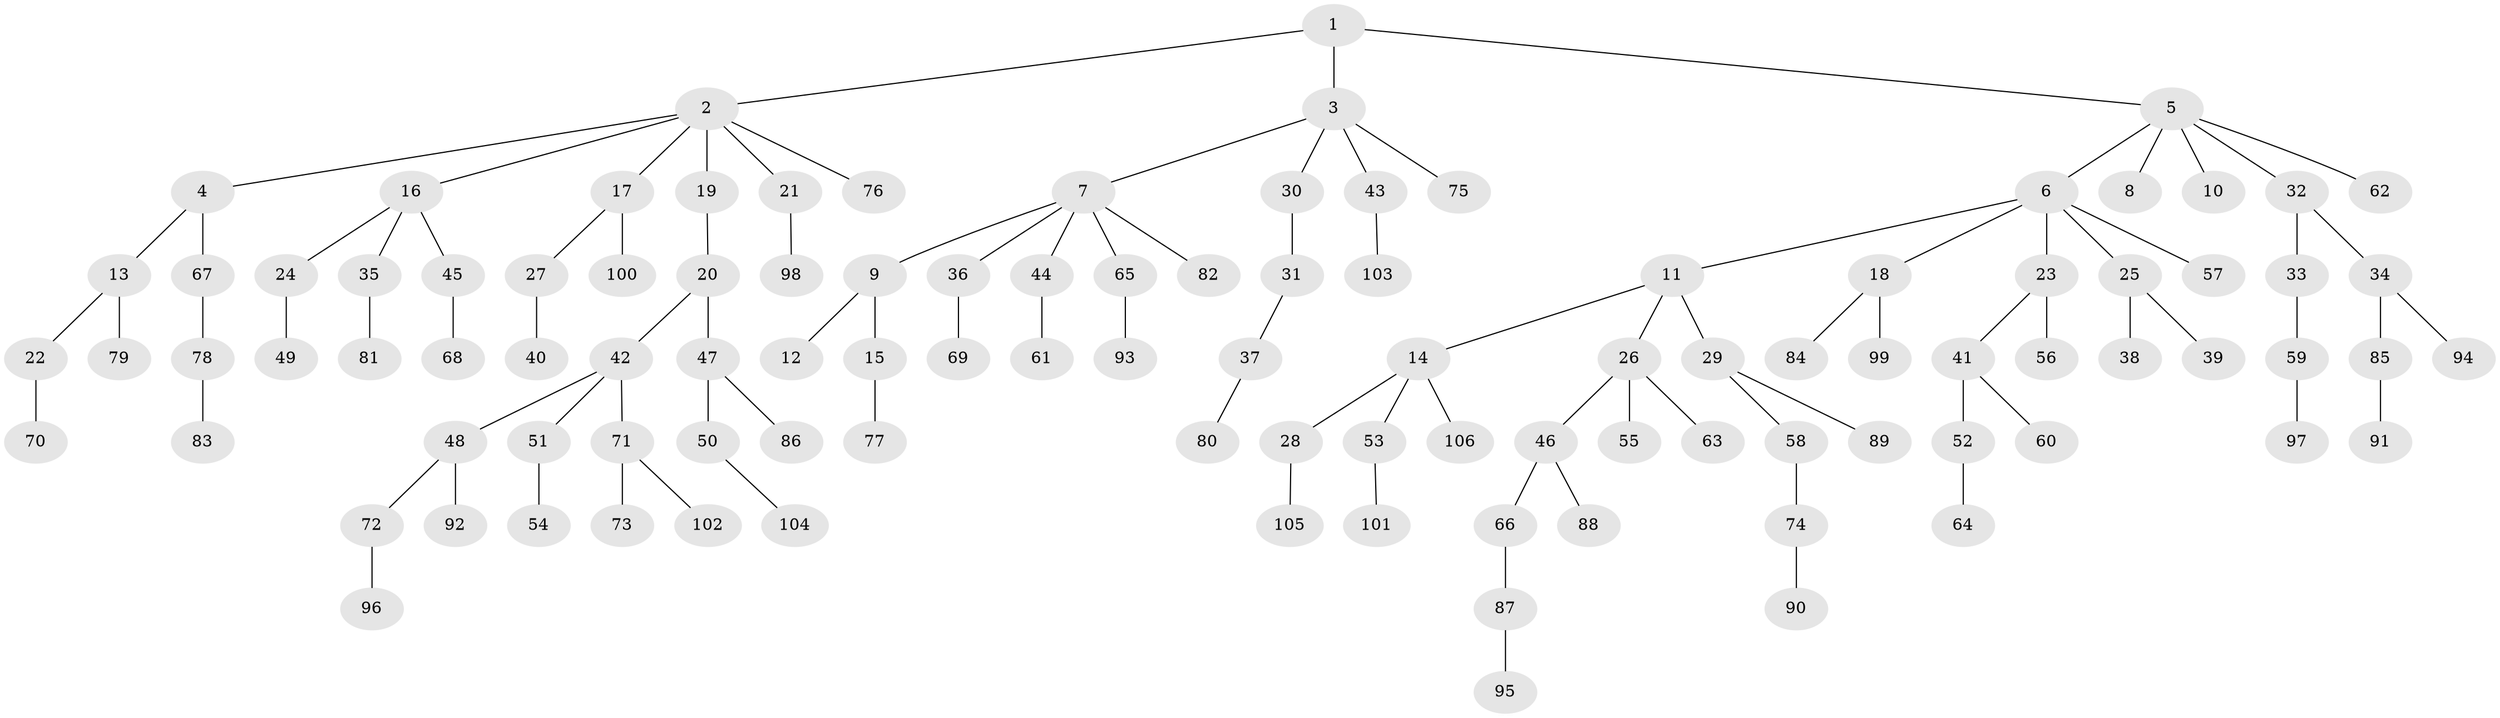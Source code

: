 // coarse degree distribution, {1: 0.9032258064516129, 2: 0.06451612903225806, 28: 0.03225806451612903}
// Generated by graph-tools (version 1.1) at 2025/55/03/04/25 21:55:44]
// undirected, 106 vertices, 105 edges
graph export_dot {
graph [start="1"]
  node [color=gray90,style=filled];
  1;
  2;
  3;
  4;
  5;
  6;
  7;
  8;
  9;
  10;
  11;
  12;
  13;
  14;
  15;
  16;
  17;
  18;
  19;
  20;
  21;
  22;
  23;
  24;
  25;
  26;
  27;
  28;
  29;
  30;
  31;
  32;
  33;
  34;
  35;
  36;
  37;
  38;
  39;
  40;
  41;
  42;
  43;
  44;
  45;
  46;
  47;
  48;
  49;
  50;
  51;
  52;
  53;
  54;
  55;
  56;
  57;
  58;
  59;
  60;
  61;
  62;
  63;
  64;
  65;
  66;
  67;
  68;
  69;
  70;
  71;
  72;
  73;
  74;
  75;
  76;
  77;
  78;
  79;
  80;
  81;
  82;
  83;
  84;
  85;
  86;
  87;
  88;
  89;
  90;
  91;
  92;
  93;
  94;
  95;
  96;
  97;
  98;
  99;
  100;
  101;
  102;
  103;
  104;
  105;
  106;
  1 -- 2;
  1 -- 3;
  1 -- 5;
  2 -- 4;
  2 -- 16;
  2 -- 17;
  2 -- 19;
  2 -- 21;
  2 -- 76;
  3 -- 7;
  3 -- 30;
  3 -- 43;
  3 -- 75;
  4 -- 13;
  4 -- 67;
  5 -- 6;
  5 -- 8;
  5 -- 10;
  5 -- 32;
  5 -- 62;
  6 -- 11;
  6 -- 18;
  6 -- 23;
  6 -- 25;
  6 -- 57;
  7 -- 9;
  7 -- 36;
  7 -- 44;
  7 -- 65;
  7 -- 82;
  9 -- 12;
  9 -- 15;
  11 -- 14;
  11 -- 26;
  11 -- 29;
  13 -- 22;
  13 -- 79;
  14 -- 28;
  14 -- 53;
  14 -- 106;
  15 -- 77;
  16 -- 24;
  16 -- 35;
  16 -- 45;
  17 -- 27;
  17 -- 100;
  18 -- 84;
  18 -- 99;
  19 -- 20;
  20 -- 42;
  20 -- 47;
  21 -- 98;
  22 -- 70;
  23 -- 41;
  23 -- 56;
  24 -- 49;
  25 -- 38;
  25 -- 39;
  26 -- 46;
  26 -- 55;
  26 -- 63;
  27 -- 40;
  28 -- 105;
  29 -- 58;
  29 -- 89;
  30 -- 31;
  31 -- 37;
  32 -- 33;
  32 -- 34;
  33 -- 59;
  34 -- 85;
  34 -- 94;
  35 -- 81;
  36 -- 69;
  37 -- 80;
  41 -- 52;
  41 -- 60;
  42 -- 48;
  42 -- 51;
  42 -- 71;
  43 -- 103;
  44 -- 61;
  45 -- 68;
  46 -- 66;
  46 -- 88;
  47 -- 50;
  47 -- 86;
  48 -- 72;
  48 -- 92;
  50 -- 104;
  51 -- 54;
  52 -- 64;
  53 -- 101;
  58 -- 74;
  59 -- 97;
  65 -- 93;
  66 -- 87;
  67 -- 78;
  71 -- 73;
  71 -- 102;
  72 -- 96;
  74 -- 90;
  78 -- 83;
  85 -- 91;
  87 -- 95;
}
